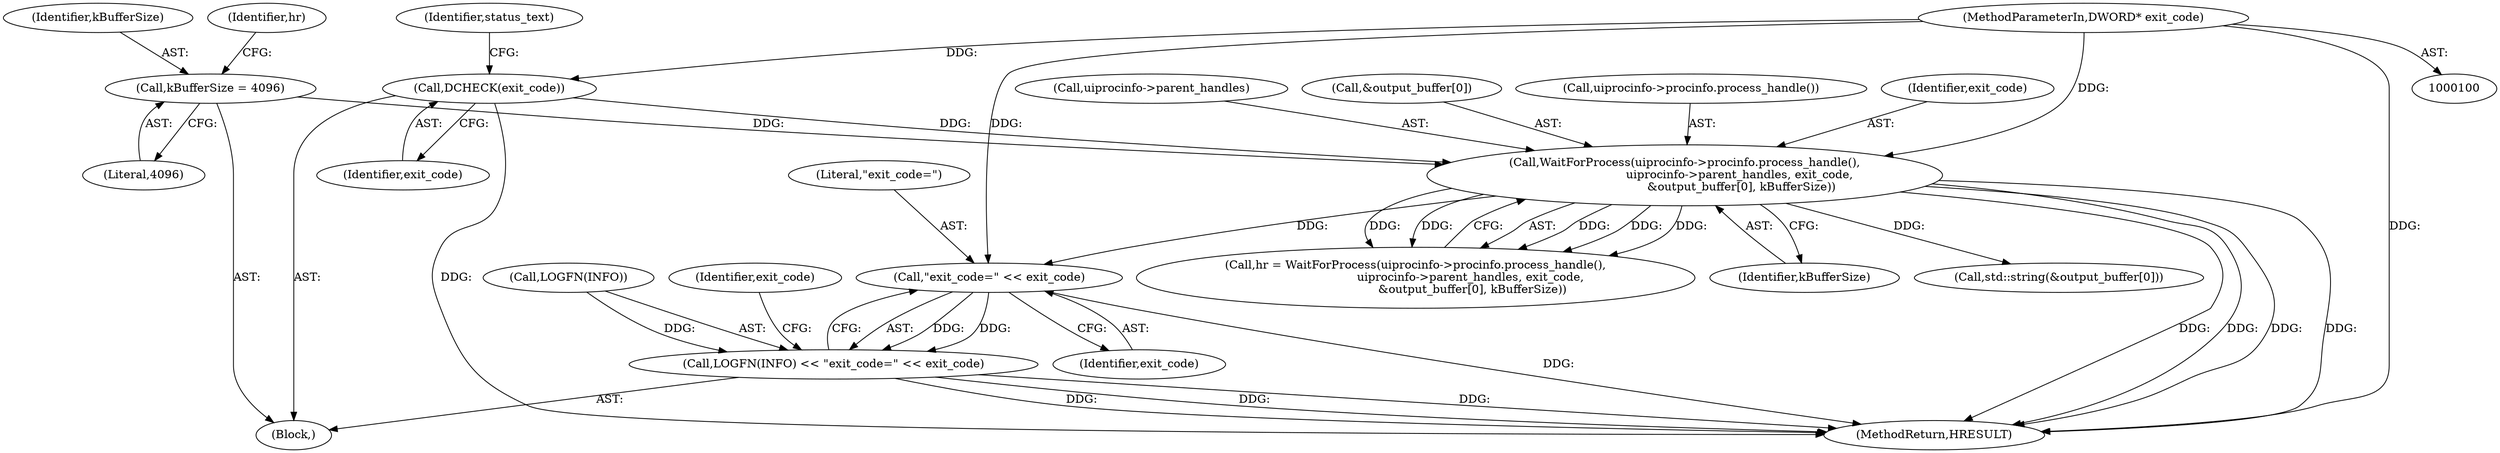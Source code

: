 digraph "1_Chrome_2440e872debd68ae7c2a8bf9ddb34df2cce378cd_1@del" {
"1000139" [label="(Call,\"exit_code=\" << exit_code)"];
"1000125" [label="(Call,WaitForProcess(uiprocinfo->procinfo.process_handle(),\n                              uiprocinfo->parent_handles, exit_code,\n                               &output_buffer[0], kBufferSize))"];
"1000112" [label="(Call,DCHECK(exit_code))"];
"1000103" [label="(MethodParameterIn,DWORD* exit_code)"];
"1000117" [label="(Call,kBufferSize = 4096)"];
"1000136" [label="(Call,LOGFN(INFO) << \"exit_code=\" << exit_code)"];
"1000136" [label="(Call,LOGFN(INFO) << \"exit_code=\" << exit_code)"];
"1000127" [label="(Call,uiprocinfo->parent_handles)"];
"1000135" [label="(Identifier,kBufferSize)"];
"1000112" [label="(Call,DCHECK(exit_code))"];
"1000145" [label="(Identifier,exit_code)"];
"1000131" [label="(Call,&output_buffer[0])"];
"1000141" [label="(Identifier,exit_code)"];
"1000119" [label="(Literal,4096)"];
"1000113" [label="(Identifier,exit_code)"];
"1000139" [label="(Call,\"exit_code=\" << exit_code)"];
"1000188" [label="(MethodReturn,HRESULT)"];
"1000117" [label="(Call,kBufferSize = 4096)"];
"1000181" [label="(Call,std::string(&output_buffer[0]))"];
"1000123" [label="(Call,hr = WaitForProcess(uiprocinfo->procinfo.process_handle(),\n                              uiprocinfo->parent_handles, exit_code,\n                               &output_buffer[0], kBufferSize))"];
"1000118" [label="(Identifier,kBufferSize)"];
"1000140" [label="(Literal,\"exit_code=\")"];
"1000126" [label="(Call,uiprocinfo->procinfo.process_handle())"];
"1000137" [label="(Call,LOGFN(INFO))"];
"1000130" [label="(Identifier,exit_code)"];
"1000125" [label="(Call,WaitForProcess(uiprocinfo->procinfo.process_handle(),\n                              uiprocinfo->parent_handles, exit_code,\n                               &output_buffer[0], kBufferSize))"];
"1000124" [label="(Identifier,hr)"];
"1000105" [label="(Block,)"];
"1000115" [label="(Identifier,status_text)"];
"1000103" [label="(MethodParameterIn,DWORD* exit_code)"];
"1000139" -> "1000136"  [label="AST: "];
"1000139" -> "1000141"  [label="CFG: "];
"1000140" -> "1000139"  [label="AST: "];
"1000141" -> "1000139"  [label="AST: "];
"1000136" -> "1000139"  [label="CFG: "];
"1000139" -> "1000188"  [label="DDG: "];
"1000139" -> "1000136"  [label="DDG: "];
"1000139" -> "1000136"  [label="DDG: "];
"1000125" -> "1000139"  [label="DDG: "];
"1000103" -> "1000139"  [label="DDG: "];
"1000125" -> "1000123"  [label="AST: "];
"1000125" -> "1000135"  [label="CFG: "];
"1000126" -> "1000125"  [label="AST: "];
"1000127" -> "1000125"  [label="AST: "];
"1000130" -> "1000125"  [label="AST: "];
"1000131" -> "1000125"  [label="AST: "];
"1000135" -> "1000125"  [label="AST: "];
"1000123" -> "1000125"  [label="CFG: "];
"1000125" -> "1000188"  [label="DDG: "];
"1000125" -> "1000188"  [label="DDG: "];
"1000125" -> "1000188"  [label="DDG: "];
"1000125" -> "1000188"  [label="DDG: "];
"1000125" -> "1000123"  [label="DDG: "];
"1000125" -> "1000123"  [label="DDG: "];
"1000125" -> "1000123"  [label="DDG: "];
"1000125" -> "1000123"  [label="DDG: "];
"1000125" -> "1000123"  [label="DDG: "];
"1000112" -> "1000125"  [label="DDG: "];
"1000103" -> "1000125"  [label="DDG: "];
"1000117" -> "1000125"  [label="DDG: "];
"1000125" -> "1000181"  [label="DDG: "];
"1000112" -> "1000105"  [label="AST: "];
"1000112" -> "1000113"  [label="CFG: "];
"1000113" -> "1000112"  [label="AST: "];
"1000115" -> "1000112"  [label="CFG: "];
"1000112" -> "1000188"  [label="DDG: "];
"1000103" -> "1000112"  [label="DDG: "];
"1000103" -> "1000100"  [label="AST: "];
"1000103" -> "1000188"  [label="DDG: "];
"1000117" -> "1000105"  [label="AST: "];
"1000117" -> "1000119"  [label="CFG: "];
"1000118" -> "1000117"  [label="AST: "];
"1000119" -> "1000117"  [label="AST: "];
"1000124" -> "1000117"  [label="CFG: "];
"1000136" -> "1000105"  [label="AST: "];
"1000137" -> "1000136"  [label="AST: "];
"1000145" -> "1000136"  [label="CFG: "];
"1000136" -> "1000188"  [label="DDG: "];
"1000136" -> "1000188"  [label="DDG: "];
"1000136" -> "1000188"  [label="DDG: "];
"1000137" -> "1000136"  [label="DDG: "];
}
